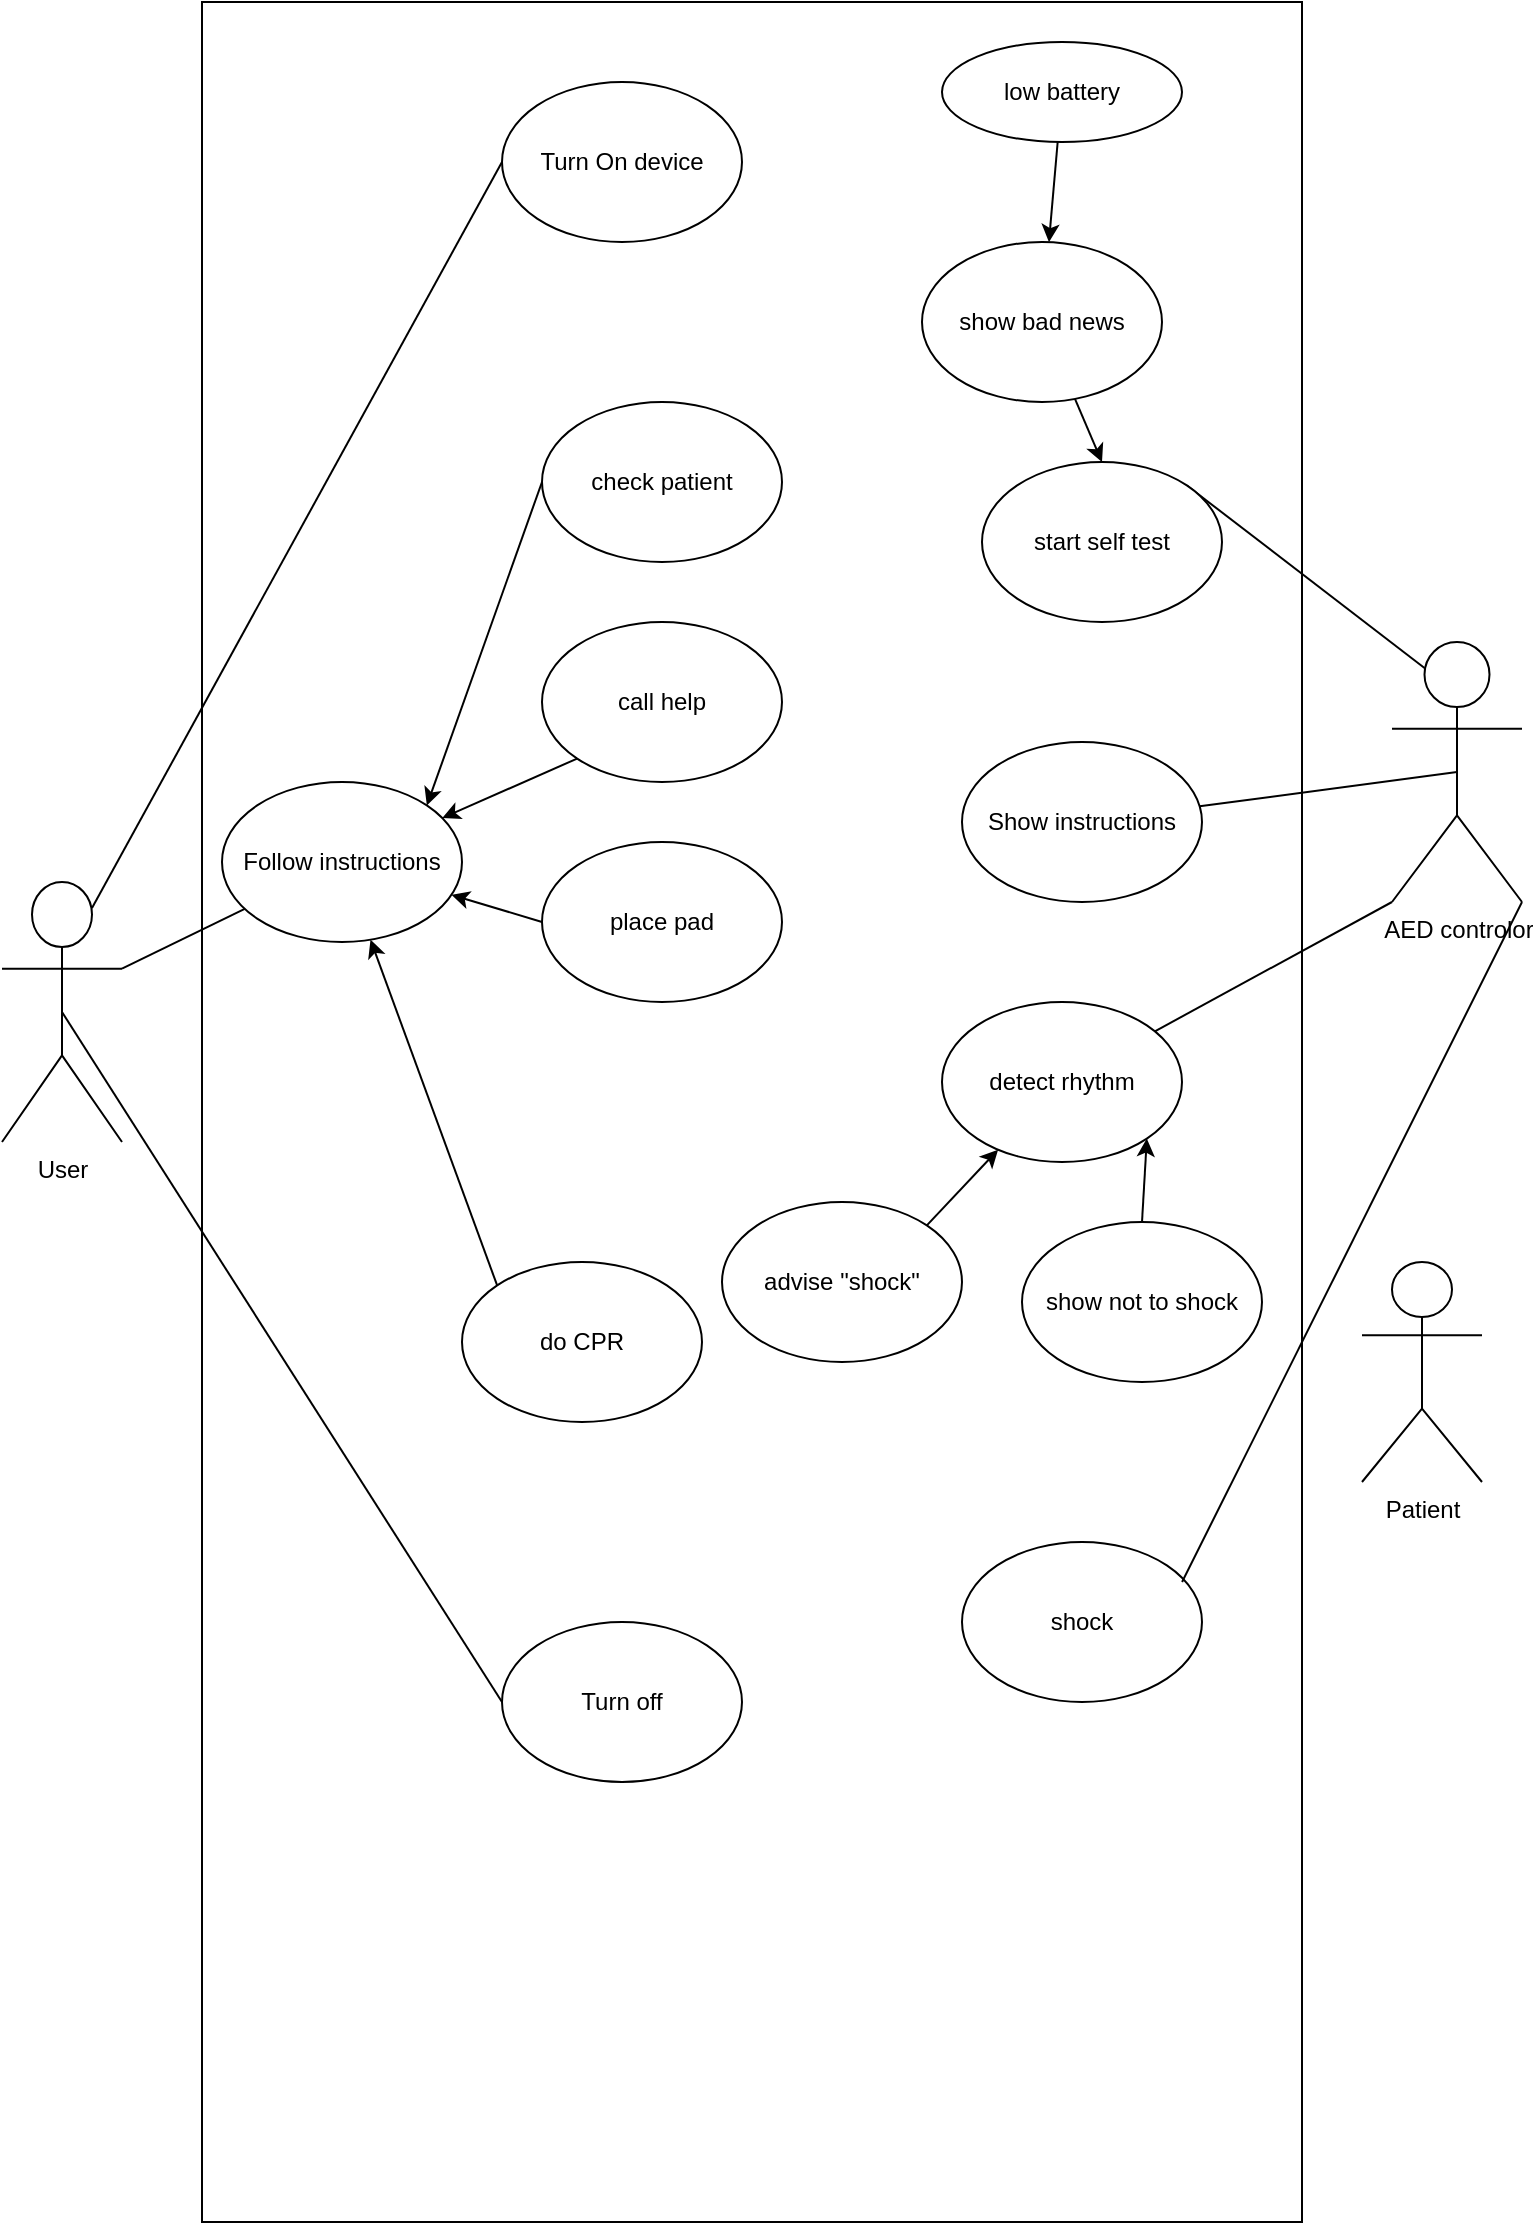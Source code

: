 <mxfile version="22.1.3" type="github">
  <diagram name="第 1 页" id="WC5DyDNceSLa22YwfAu6">
    <mxGraphModel dx="1590" dy="1017" grid="1" gridSize="10" guides="1" tooltips="1" connect="1" arrows="1" fold="1" page="1" pageScale="1" pageWidth="827" pageHeight="1169" math="0" shadow="0">
      <root>
        <mxCell id="0" />
        <mxCell id="1" parent="0" />
        <mxCell id="tPjTmyyNhbe7xi5pCjgy-21" style="rounded=0;orthogonalLoop=1;jettySize=auto;html=1;exitX=1;exitY=0.333;exitDx=0;exitDy=0;exitPerimeter=0;endArrow=none;endFill=0;" edge="1" parent="1" source="tPjTmyyNhbe7xi5pCjgy-1" target="tPjTmyyNhbe7xi5pCjgy-10">
          <mxGeometry relative="1" as="geometry" />
        </mxCell>
        <mxCell id="tPjTmyyNhbe7xi5pCjgy-22" style="rounded=0;orthogonalLoop=1;jettySize=auto;html=1;exitX=0.75;exitY=0.1;exitDx=0;exitDy=0;exitPerimeter=0;entryX=0;entryY=0.5;entryDx=0;entryDy=0;endArrow=none;endFill=0;" edge="1" parent="1" source="tPjTmyyNhbe7xi5pCjgy-1" target="tPjTmyyNhbe7xi5pCjgy-7">
          <mxGeometry relative="1" as="geometry" />
        </mxCell>
        <mxCell id="tPjTmyyNhbe7xi5pCjgy-23" style="rounded=0;orthogonalLoop=1;jettySize=auto;html=1;exitX=0.5;exitY=0.5;exitDx=0;exitDy=0;exitPerimeter=0;entryX=0;entryY=0.5;entryDx=0;entryDy=0;endArrow=none;endFill=0;" edge="1" parent="1" source="tPjTmyyNhbe7xi5pCjgy-1" target="tPjTmyyNhbe7xi5pCjgy-8">
          <mxGeometry relative="1" as="geometry" />
        </mxCell>
        <mxCell id="tPjTmyyNhbe7xi5pCjgy-1" value="User" style="shape=umlActor;verticalLabelPosition=bottom;verticalAlign=top;html=1;outlineConnect=0;" vertex="1" parent="1">
          <mxGeometry x="30" y="460" width="60" height="130" as="geometry" />
        </mxCell>
        <mxCell id="tPjTmyyNhbe7xi5pCjgy-4" value="Patient&lt;br&gt;" style="shape=umlActor;verticalLabelPosition=bottom;verticalAlign=top;html=1;outlineConnect=0;" vertex="1" parent="1">
          <mxGeometry x="710" y="650" width="60" height="110" as="geometry" />
        </mxCell>
        <mxCell id="tPjTmyyNhbe7xi5pCjgy-6" value="" style="rounded=0;whiteSpace=wrap;html=1;fillColor=none;" vertex="1" parent="1">
          <mxGeometry x="130" y="20" width="550" height="1110" as="geometry" />
        </mxCell>
        <mxCell id="tPjTmyyNhbe7xi5pCjgy-7" value="Turn On device" style="ellipse;whiteSpace=wrap;html=1;" vertex="1" parent="1">
          <mxGeometry x="280" y="60" width="120" height="80" as="geometry" />
        </mxCell>
        <mxCell id="tPjTmyyNhbe7xi5pCjgy-8" value="Turn off" style="ellipse;whiteSpace=wrap;html=1;" vertex="1" parent="1">
          <mxGeometry x="280" y="830" width="120" height="80" as="geometry" />
        </mxCell>
        <mxCell id="tPjTmyyNhbe7xi5pCjgy-26" style="rounded=0;orthogonalLoop=1;jettySize=auto;html=1;exitX=0;exitY=0.5;exitDx=0;exitDy=0;" edge="1" parent="1" source="tPjTmyyNhbe7xi5pCjgy-9" target="tPjTmyyNhbe7xi5pCjgy-10">
          <mxGeometry relative="1" as="geometry" />
        </mxCell>
        <mxCell id="tPjTmyyNhbe7xi5pCjgy-9" value="place pad" style="ellipse;whiteSpace=wrap;html=1;" vertex="1" parent="1">
          <mxGeometry x="300" y="440" width="120" height="80" as="geometry" />
        </mxCell>
        <mxCell id="tPjTmyyNhbe7xi5pCjgy-10" value="Follow instructions" style="ellipse;whiteSpace=wrap;html=1;" vertex="1" parent="1">
          <mxGeometry x="140" y="410" width="120" height="80" as="geometry" />
        </mxCell>
        <mxCell id="tPjTmyyNhbe7xi5pCjgy-24" style="rounded=0;orthogonalLoop=1;jettySize=auto;html=1;exitX=0;exitY=0.5;exitDx=0;exitDy=0;entryX=1;entryY=0;entryDx=0;entryDy=0;" edge="1" parent="1" source="tPjTmyyNhbe7xi5pCjgy-12" target="tPjTmyyNhbe7xi5pCjgy-10">
          <mxGeometry relative="1" as="geometry" />
        </mxCell>
        <mxCell id="tPjTmyyNhbe7xi5pCjgy-12" value="check patient" style="ellipse;whiteSpace=wrap;html=1;" vertex="1" parent="1">
          <mxGeometry x="300" y="220" width="120" height="80" as="geometry" />
        </mxCell>
        <mxCell id="tPjTmyyNhbe7xi5pCjgy-25" style="rounded=0;orthogonalLoop=1;jettySize=auto;html=1;exitX=0;exitY=1;exitDx=0;exitDy=0;" edge="1" parent="1" source="tPjTmyyNhbe7xi5pCjgy-13" target="tPjTmyyNhbe7xi5pCjgy-10">
          <mxGeometry relative="1" as="geometry" />
        </mxCell>
        <mxCell id="tPjTmyyNhbe7xi5pCjgy-13" value="call help" style="ellipse;whiteSpace=wrap;html=1;" vertex="1" parent="1">
          <mxGeometry x="300" y="330" width="120" height="80" as="geometry" />
        </mxCell>
        <mxCell id="tPjTmyyNhbe7xi5pCjgy-28" style="rounded=0;orthogonalLoop=1;jettySize=auto;html=1;exitX=0.25;exitY=0.1;exitDx=0;exitDy=0;exitPerimeter=0;entryX=1;entryY=0;entryDx=0;entryDy=0;endArrow=none;endFill=0;" edge="1" parent="1" source="tPjTmyyNhbe7xi5pCjgy-14" target="tPjTmyyNhbe7xi5pCjgy-16">
          <mxGeometry relative="1" as="geometry" />
        </mxCell>
        <mxCell id="tPjTmyyNhbe7xi5pCjgy-29" style="rounded=0;orthogonalLoop=1;jettySize=auto;html=1;exitX=0.5;exitY=0.5;exitDx=0;exitDy=0;exitPerimeter=0;endArrow=none;endFill=0;" edge="1" parent="1" source="tPjTmyyNhbe7xi5pCjgy-14" target="tPjTmyyNhbe7xi5pCjgy-15">
          <mxGeometry relative="1" as="geometry" />
        </mxCell>
        <mxCell id="tPjTmyyNhbe7xi5pCjgy-33" style="rounded=0;orthogonalLoop=1;jettySize=auto;html=1;exitX=0;exitY=1;exitDx=0;exitDy=0;exitPerimeter=0;endArrow=none;endFill=0;" edge="1" parent="1" source="tPjTmyyNhbe7xi5pCjgy-14" target="tPjTmyyNhbe7xi5pCjgy-18">
          <mxGeometry relative="1" as="geometry" />
        </mxCell>
        <mxCell id="tPjTmyyNhbe7xi5pCjgy-14" value="AED controlor" style="shape=umlActor;verticalLabelPosition=bottom;verticalAlign=top;html=1;outlineConnect=0;" vertex="1" parent="1">
          <mxGeometry x="725" y="340" width="65" height="130" as="geometry" />
        </mxCell>
        <mxCell id="tPjTmyyNhbe7xi5pCjgy-15" value="Show instructions" style="ellipse;whiteSpace=wrap;html=1;" vertex="1" parent="1">
          <mxGeometry x="510" y="390" width="120" height="80" as="geometry" />
        </mxCell>
        <mxCell id="tPjTmyyNhbe7xi5pCjgy-31" style="rounded=0;orthogonalLoop=1;jettySize=auto;html=1;exitX=0.5;exitY=0;exitDx=0;exitDy=0;startArrow=classic;startFill=1;endArrow=none;endFill=0;" edge="1" parent="1" source="tPjTmyyNhbe7xi5pCjgy-16" target="tPjTmyyNhbe7xi5pCjgy-30">
          <mxGeometry relative="1" as="geometry" />
        </mxCell>
        <mxCell id="tPjTmyyNhbe7xi5pCjgy-16" value="start self test" style="ellipse;whiteSpace=wrap;html=1;" vertex="1" parent="1">
          <mxGeometry x="520" y="250" width="120" height="80" as="geometry" />
        </mxCell>
        <mxCell id="tPjTmyyNhbe7xi5pCjgy-27" style="rounded=0;orthogonalLoop=1;jettySize=auto;html=1;exitX=0;exitY=0;exitDx=0;exitDy=0;" edge="1" parent="1" source="tPjTmyyNhbe7xi5pCjgy-17" target="tPjTmyyNhbe7xi5pCjgy-10">
          <mxGeometry relative="1" as="geometry" />
        </mxCell>
        <mxCell id="tPjTmyyNhbe7xi5pCjgy-17" value="do CPR" style="ellipse;whiteSpace=wrap;html=1;" vertex="1" parent="1">
          <mxGeometry x="260" y="650" width="120" height="80" as="geometry" />
        </mxCell>
        <mxCell id="tPjTmyyNhbe7xi5pCjgy-18" value="detect rhythm" style="ellipse;whiteSpace=wrap;html=1;" vertex="1" parent="1">
          <mxGeometry x="500" y="520" width="120" height="80" as="geometry" />
        </mxCell>
        <mxCell id="tPjTmyyNhbe7xi5pCjgy-20" value="shock" style="ellipse;whiteSpace=wrap;html=1;" vertex="1" parent="1">
          <mxGeometry x="510" y="790" width="120" height="80" as="geometry" />
        </mxCell>
        <mxCell id="tPjTmyyNhbe7xi5pCjgy-30" value="show bad news" style="ellipse;whiteSpace=wrap;html=1;" vertex="1" parent="1">
          <mxGeometry x="490" y="140" width="120" height="80" as="geometry" />
        </mxCell>
        <mxCell id="tPjTmyyNhbe7xi5pCjgy-34" style="rounded=0;orthogonalLoop=1;jettySize=auto;html=1;exitX=1;exitY=1;exitDx=0;exitDy=0;exitPerimeter=0;entryX=0.917;entryY=0.25;entryDx=0;entryDy=0;entryPerimeter=0;endArrow=none;endFill=0;" edge="1" parent="1" source="tPjTmyyNhbe7xi5pCjgy-14" target="tPjTmyyNhbe7xi5pCjgy-20">
          <mxGeometry relative="1" as="geometry" />
        </mxCell>
        <mxCell id="tPjTmyyNhbe7xi5pCjgy-37" style="rounded=0;orthogonalLoop=1;jettySize=auto;html=1;exitX=1;exitY=0;exitDx=0;exitDy=0;" edge="1" parent="1" source="tPjTmyyNhbe7xi5pCjgy-35" target="tPjTmyyNhbe7xi5pCjgy-18">
          <mxGeometry relative="1" as="geometry" />
        </mxCell>
        <mxCell id="tPjTmyyNhbe7xi5pCjgy-35" value="advise &quot;shock&quot;" style="ellipse;whiteSpace=wrap;html=1;" vertex="1" parent="1">
          <mxGeometry x="390" y="620" width="120" height="80" as="geometry" />
        </mxCell>
        <mxCell id="tPjTmyyNhbe7xi5pCjgy-38" style="rounded=0;orthogonalLoop=1;jettySize=auto;html=1;exitX=0.5;exitY=0;exitDx=0;exitDy=0;entryX=1;entryY=1;entryDx=0;entryDy=0;" edge="1" parent="1" source="tPjTmyyNhbe7xi5pCjgy-36" target="tPjTmyyNhbe7xi5pCjgy-18">
          <mxGeometry relative="1" as="geometry" />
        </mxCell>
        <mxCell id="tPjTmyyNhbe7xi5pCjgy-36" value="show not to shock" style="ellipse;whiteSpace=wrap;html=1;" vertex="1" parent="1">
          <mxGeometry x="540" y="630" width="120" height="80" as="geometry" />
        </mxCell>
        <mxCell id="tPjTmyyNhbe7xi5pCjgy-40" value="" style="rounded=0;orthogonalLoop=1;jettySize=auto;html=1;" edge="1" parent="1" source="tPjTmyyNhbe7xi5pCjgy-39" target="tPjTmyyNhbe7xi5pCjgy-30">
          <mxGeometry relative="1" as="geometry" />
        </mxCell>
        <mxCell id="tPjTmyyNhbe7xi5pCjgy-39" value="low battery" style="ellipse;whiteSpace=wrap;html=1;" vertex="1" parent="1">
          <mxGeometry x="500" y="40" width="120" height="50" as="geometry" />
        </mxCell>
      </root>
    </mxGraphModel>
  </diagram>
</mxfile>

